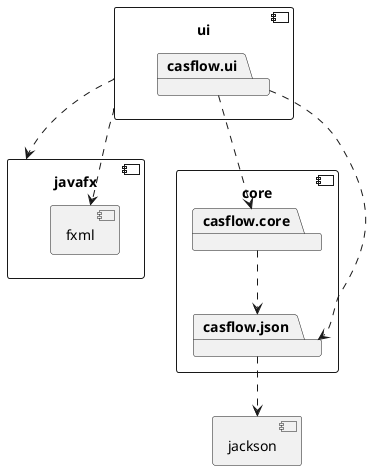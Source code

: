 @startuml


component jackson {
}

component core {
	package casflow.core
	package casflow.json
}

casflow.core ..> casflow.json
casflow.json ..> jackson

component ui {
	package casflow.ui
}

casflow.ui ..> casflow.core
casflow.ui ..> casflow.json

component javafx {
	component fxml {
	}
}

ui ..> javafx
ui ..> fxml

@enduml

